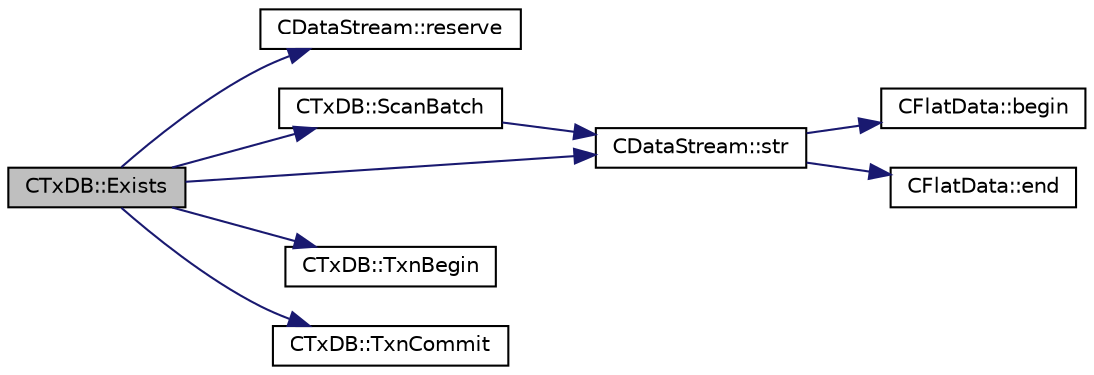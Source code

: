 digraph "CTxDB::Exists"
{
  edge [fontname="Helvetica",fontsize="10",labelfontname="Helvetica",labelfontsize="10"];
  node [fontname="Helvetica",fontsize="10",shape=record];
  rankdir="LR";
  Node167 [label="CTxDB::Exists",height=0.2,width=0.4,color="black", fillcolor="grey75", style="filled", fontcolor="black"];
  Node167 -> Node168 [color="midnightblue",fontsize="10",style="solid",fontname="Helvetica"];
  Node168 [label="CDataStream::reserve",height=0.2,width=0.4,color="black", fillcolor="white", style="filled",URL="$d5/d41/class_c_data_stream.html#a5542e71bd7af2ab7cd7be0f381d39cb5"];
  Node167 -> Node169 [color="midnightblue",fontsize="10",style="solid",fontname="Helvetica"];
  Node169 [label="CTxDB::ScanBatch",height=0.2,width=0.4,color="black", fillcolor="white", style="filled",URL="$d9/d8d/class_c_tx_d_b.html#a7e9da91da591eb7672ae29bba6899fa0"];
  Node169 -> Node170 [color="midnightblue",fontsize="10",style="solid",fontname="Helvetica"];
  Node170 [label="CDataStream::str",height=0.2,width=0.4,color="black", fillcolor="white", style="filled",URL="$d5/d41/class_c_data_stream.html#aac770a2b809917189c4476ee899b2d8b"];
  Node170 -> Node171 [color="midnightblue",fontsize="10",style="solid",fontname="Helvetica"];
  Node171 [label="CFlatData::begin",height=0.2,width=0.4,color="black", fillcolor="white", style="filled",URL="$d8/d4d/class_c_flat_data.html#ac8131cc3aec84905d7786fb19ff8953d"];
  Node170 -> Node172 [color="midnightblue",fontsize="10",style="solid",fontname="Helvetica"];
  Node172 [label="CFlatData::end",height=0.2,width=0.4,color="black", fillcolor="white", style="filled",URL="$d8/d4d/class_c_flat_data.html#ae88ae9f4121ff18aa8e29a3a40d7ee67"];
  Node167 -> Node170 [color="midnightblue",fontsize="10",style="solid",fontname="Helvetica"];
  Node167 -> Node173 [color="midnightblue",fontsize="10",style="solid",fontname="Helvetica"];
  Node173 [label="CTxDB::TxnBegin",height=0.2,width=0.4,color="black", fillcolor="white", style="filled",URL="$d9/d8d/class_c_tx_d_b.html#af3c27c5cb8f922b5c03840feda844016"];
  Node167 -> Node174 [color="midnightblue",fontsize="10",style="solid",fontname="Helvetica"];
  Node174 [label="CTxDB::TxnCommit",height=0.2,width=0.4,color="black", fillcolor="white", style="filled",URL="$d9/d8d/class_c_tx_d_b.html#aff04f078df2fc3640d559ce62fc9a6a2"];
}
